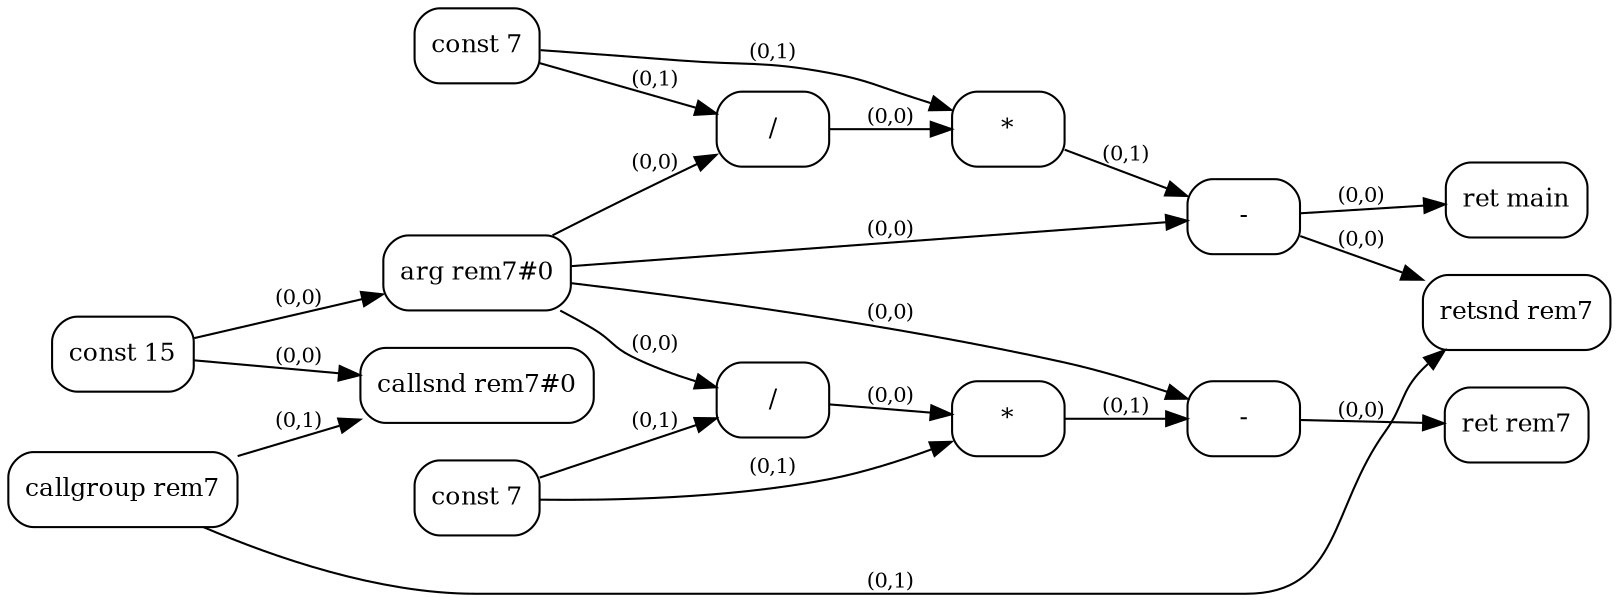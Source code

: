 digraph G {
  rankdir=LR;
  node [shape=box, style=rounded, fontsize=12];
  n0 [label="const 15"];
  n1 [label="callgroup rem7"];
  n2 [label="callsnd rem7#0"];
  n3 [label="retsnd rem7"];
  n4 [label="arg rem7#0"];
  n5 [label="const 7"];
  n6 [label="/"];
  n7 [label="*"];
  n8 [label="-"];
  n9 [label="ret main"];
  n10 [label="const 7"];
  n11 [label="/"];
  n12 [label="*"];
  n13 [label="-"];
  n14 [label="ret rem7"];
  n0 -> n2 [label="(0,0)", fontsize=10];
  n1 -> n2 [label="(0,1)", fontsize=10];
  n8 -> n3 [label="(0,0)", fontsize=10];
  n1 -> n3 [label="(0,1)", fontsize=10];
  n0 -> n4 [label="(0,0)", fontsize=10];
  n4 -> n6 [label="(0,0)", fontsize=10];
  n5 -> n6 [label="(0,1)", fontsize=10];
  n6 -> n7 [label="(0,0)", fontsize=10];
  n5 -> n7 [label="(0,1)", fontsize=10];
  n4 -> n8 [label="(0,0)", fontsize=10];
  n7 -> n8 [label="(0,1)", fontsize=10];
  n8 -> n9 [label="(0,0)", fontsize=10];
  n4 -> n11 [label="(0,0)", fontsize=10];
  n10 -> n11 [label="(0,1)", fontsize=10];
  n11 -> n12 [label="(0,0)", fontsize=10];
  n10 -> n12 [label="(0,1)", fontsize=10];
  n4 -> n13 [label="(0,0)", fontsize=10];
  n12 -> n13 [label="(0,1)", fontsize=10];
  n13 -> n14 [label="(0,0)", fontsize=10];
}
